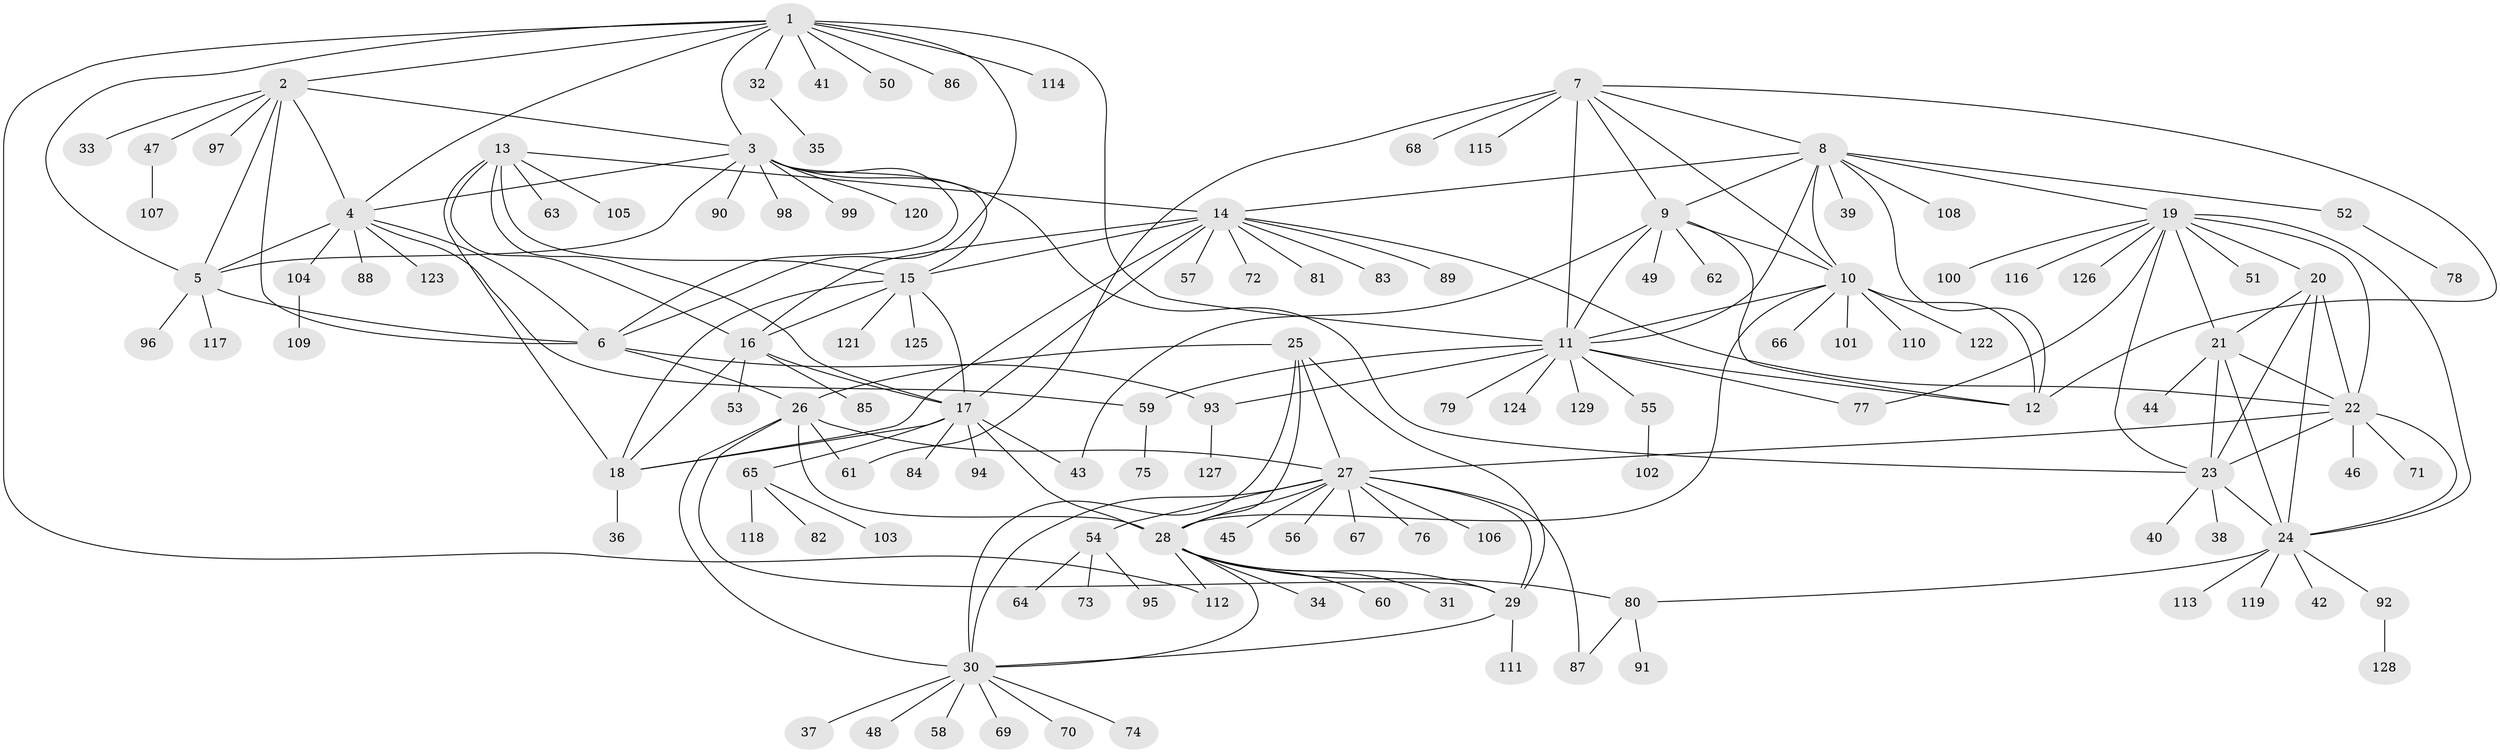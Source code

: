 // coarse degree distribution, {8: 0.02564102564102564, 1: 0.5128205128205128, 4: 0.1282051282051282, 6: 0.07692307692307693, 5: 0.1282051282051282, 3: 0.02564102564102564, 7: 0.02564102564102564, 2: 0.05128205128205128, 9: 0.02564102564102564}
// Generated by graph-tools (version 1.1) at 2025/37/03/04/25 23:37:36]
// undirected, 129 vertices, 192 edges
graph export_dot {
  node [color=gray90,style=filled];
  1;
  2;
  3;
  4;
  5;
  6;
  7;
  8;
  9;
  10;
  11;
  12;
  13;
  14;
  15;
  16;
  17;
  18;
  19;
  20;
  21;
  22;
  23;
  24;
  25;
  26;
  27;
  28;
  29;
  30;
  31;
  32;
  33;
  34;
  35;
  36;
  37;
  38;
  39;
  40;
  41;
  42;
  43;
  44;
  45;
  46;
  47;
  48;
  49;
  50;
  51;
  52;
  53;
  54;
  55;
  56;
  57;
  58;
  59;
  60;
  61;
  62;
  63;
  64;
  65;
  66;
  67;
  68;
  69;
  70;
  71;
  72;
  73;
  74;
  75;
  76;
  77;
  78;
  79;
  80;
  81;
  82;
  83;
  84;
  85;
  86;
  87;
  88;
  89;
  90;
  91;
  92;
  93;
  94;
  95;
  96;
  97;
  98;
  99;
  100;
  101;
  102;
  103;
  104;
  105;
  106;
  107;
  108;
  109;
  110;
  111;
  112;
  113;
  114;
  115;
  116;
  117;
  118;
  119;
  120;
  121;
  122;
  123;
  124;
  125;
  126;
  127;
  128;
  129;
  1 -- 2;
  1 -- 3;
  1 -- 4;
  1 -- 5;
  1 -- 6;
  1 -- 11;
  1 -- 32;
  1 -- 41;
  1 -- 50;
  1 -- 86;
  1 -- 112;
  1 -- 114;
  2 -- 3;
  2 -- 4;
  2 -- 5;
  2 -- 6;
  2 -- 33;
  2 -- 47;
  2 -- 97;
  3 -- 4;
  3 -- 5;
  3 -- 6;
  3 -- 15;
  3 -- 23;
  3 -- 90;
  3 -- 98;
  3 -- 99;
  3 -- 120;
  4 -- 5;
  4 -- 6;
  4 -- 59;
  4 -- 88;
  4 -- 104;
  4 -- 123;
  5 -- 6;
  5 -- 96;
  5 -- 117;
  6 -- 26;
  6 -- 93;
  7 -- 8;
  7 -- 9;
  7 -- 10;
  7 -- 11;
  7 -- 12;
  7 -- 61;
  7 -- 68;
  7 -- 115;
  8 -- 9;
  8 -- 10;
  8 -- 11;
  8 -- 12;
  8 -- 14;
  8 -- 19;
  8 -- 39;
  8 -- 52;
  8 -- 108;
  9 -- 10;
  9 -- 11;
  9 -- 12;
  9 -- 43;
  9 -- 49;
  9 -- 62;
  10 -- 11;
  10 -- 12;
  10 -- 28;
  10 -- 66;
  10 -- 101;
  10 -- 110;
  10 -- 122;
  11 -- 12;
  11 -- 55;
  11 -- 59;
  11 -- 77;
  11 -- 79;
  11 -- 93;
  11 -- 124;
  11 -- 129;
  13 -- 14;
  13 -- 15;
  13 -- 16;
  13 -- 17;
  13 -- 18;
  13 -- 63;
  13 -- 105;
  14 -- 15;
  14 -- 16;
  14 -- 17;
  14 -- 18;
  14 -- 22;
  14 -- 57;
  14 -- 72;
  14 -- 81;
  14 -- 83;
  14 -- 89;
  15 -- 16;
  15 -- 17;
  15 -- 18;
  15 -- 121;
  15 -- 125;
  16 -- 17;
  16 -- 18;
  16 -- 53;
  16 -- 85;
  17 -- 18;
  17 -- 28;
  17 -- 43;
  17 -- 65;
  17 -- 84;
  17 -- 94;
  18 -- 36;
  19 -- 20;
  19 -- 21;
  19 -- 22;
  19 -- 23;
  19 -- 24;
  19 -- 51;
  19 -- 77;
  19 -- 100;
  19 -- 116;
  19 -- 126;
  20 -- 21;
  20 -- 22;
  20 -- 23;
  20 -- 24;
  21 -- 22;
  21 -- 23;
  21 -- 24;
  21 -- 44;
  22 -- 23;
  22 -- 24;
  22 -- 27;
  22 -- 46;
  22 -- 71;
  23 -- 24;
  23 -- 38;
  23 -- 40;
  24 -- 42;
  24 -- 80;
  24 -- 92;
  24 -- 113;
  24 -- 119;
  25 -- 26;
  25 -- 27;
  25 -- 28;
  25 -- 29;
  25 -- 30;
  26 -- 27;
  26 -- 28;
  26 -- 29;
  26 -- 30;
  26 -- 61;
  27 -- 28;
  27 -- 29;
  27 -- 30;
  27 -- 45;
  27 -- 54;
  27 -- 56;
  27 -- 67;
  27 -- 76;
  27 -- 87;
  27 -- 106;
  28 -- 29;
  28 -- 30;
  28 -- 31;
  28 -- 34;
  28 -- 60;
  28 -- 80;
  28 -- 112;
  29 -- 30;
  29 -- 111;
  30 -- 37;
  30 -- 48;
  30 -- 58;
  30 -- 69;
  30 -- 70;
  30 -- 74;
  32 -- 35;
  47 -- 107;
  52 -- 78;
  54 -- 64;
  54 -- 73;
  54 -- 95;
  55 -- 102;
  59 -- 75;
  65 -- 82;
  65 -- 103;
  65 -- 118;
  80 -- 87;
  80 -- 91;
  92 -- 128;
  93 -- 127;
  104 -- 109;
}
